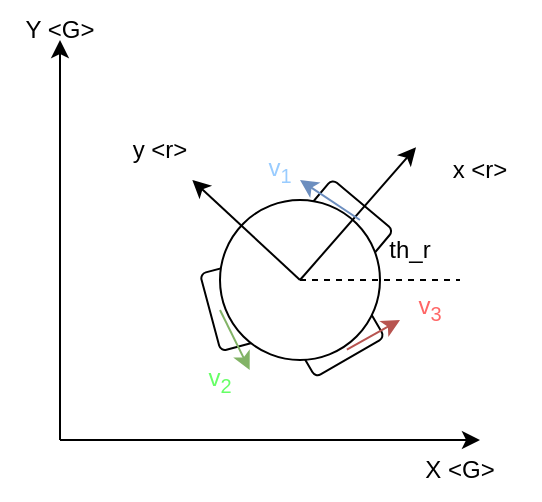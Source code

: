 <mxfile version="15.7.0" type="device"><diagram id="QLhkcal2Abc58RgI7Nam" name="Page-1"><mxGraphModel dx="390" dy="247" grid="1" gridSize="10" guides="1" tooltips="1" connect="1" arrows="1" fold="1" page="1" pageScale="1" pageWidth="850" pageHeight="1100" math="0" shadow="0"><root><mxCell id="0"/><mxCell id="1" parent="0"/><mxCell id="srvmP2q62o1sNrekgPz1-15" value="" style="rounded=1;whiteSpace=wrap;html=1;rotation=-30;" vertex="1" parent="1"><mxGeometry x="400" y="220" width="40" height="20" as="geometry"/></mxCell><mxCell id="srvmP2q62o1sNrekgPz1-14" value="" style="rounded=1;whiteSpace=wrap;html=1;rotation=75;" vertex="1" parent="1"><mxGeometry x="344.83" y="203.71" width="40" height="20" as="geometry"/></mxCell><mxCell id="srvmP2q62o1sNrekgPz1-12" value="" style="rounded=1;whiteSpace=wrap;html=1;rotation=40;" vertex="1" parent="1"><mxGeometry x="405" y="160" width="40" height="20" as="geometry"/></mxCell><mxCell id="srvmP2q62o1sNrekgPz1-1" value="" style="ellipse;whiteSpace=wrap;html=1;aspect=fixed;" vertex="1" parent="1"><mxGeometry x="360" y="160" width="80" height="80" as="geometry"/></mxCell><mxCell id="srvmP2q62o1sNrekgPz1-2" value="" style="endArrow=classic;html=1;rounded=0;" edge="1" parent="1"><mxGeometry width="50" height="50" relative="1" as="geometry"><mxPoint x="280" y="280" as="sourcePoint"/><mxPoint x="280" y="80" as="targetPoint"/></mxGeometry></mxCell><mxCell id="srvmP2q62o1sNrekgPz1-3" value="" style="endArrow=classic;html=1;rounded=0;" edge="1" parent="1"><mxGeometry width="50" height="50" relative="1" as="geometry"><mxPoint x="280" y="280" as="sourcePoint"/><mxPoint x="490" y="280" as="targetPoint"/></mxGeometry></mxCell><mxCell id="srvmP2q62o1sNrekgPz1-4" value="" style="endArrow=classic;html=1;rounded=0;entryX=-0.033;entryY=0.122;entryDx=0;entryDy=0;entryPerimeter=0;" edge="1" parent="1" target="srvmP2q62o1sNrekgPz1-9"><mxGeometry width="50" height="50" relative="1" as="geometry"><mxPoint x="400" y="200" as="sourcePoint"/><mxPoint x="470" y="140" as="targetPoint"/><Array as="points"><mxPoint x="400" y="200"/></Array></mxGeometry></mxCell><mxCell id="srvmP2q62o1sNrekgPz1-5" value="" style="endArrow=classic;html=1;rounded=0;" edge="1" parent="1" target="srvmP2q62o1sNrekgPz1-10"><mxGeometry width="50" height="50" relative="1" as="geometry"><mxPoint x="400" y="200" as="sourcePoint"/><mxPoint x="340" y="130" as="targetPoint"/></mxGeometry></mxCell><mxCell id="srvmP2q62o1sNrekgPz1-6" value="" style="endArrow=none;dashed=1;html=1;rounded=0;" edge="1" parent="1"><mxGeometry width="50" height="50" relative="1" as="geometry"><mxPoint x="400" y="200" as="sourcePoint"/><mxPoint x="480" y="200" as="targetPoint"/></mxGeometry></mxCell><mxCell id="srvmP2q62o1sNrekgPz1-7" value="X &amp;lt;G&amp;gt;" style="text;html=1;strokeColor=none;fillColor=none;align=center;verticalAlign=middle;whiteSpace=wrap;rounded=0;" vertex="1" parent="1"><mxGeometry x="450" y="280" width="60" height="30" as="geometry"/></mxCell><mxCell id="srvmP2q62o1sNrekgPz1-8" value="Y &amp;lt;G&amp;gt;" style="text;html=1;strokeColor=none;fillColor=none;align=center;verticalAlign=middle;whiteSpace=wrap;rounded=0;" vertex="1" parent="1"><mxGeometry x="250" y="60" width="60" height="30" as="geometry"/></mxCell><mxCell id="srvmP2q62o1sNrekgPz1-9" value="&lt;div&gt;x &amp;lt;r&amp;gt;&lt;/div&gt;" style="text;html=1;strokeColor=none;fillColor=none;align=center;verticalAlign=middle;whiteSpace=wrap;rounded=0;" vertex="1" parent="1"><mxGeometry x="460" y="130" width="60" height="30" as="geometry"/></mxCell><mxCell id="srvmP2q62o1sNrekgPz1-10" value="&lt;div&gt;y &amp;lt;r&amp;gt;&lt;/div&gt;" style="text;html=1;strokeColor=none;fillColor=none;align=center;verticalAlign=middle;whiteSpace=wrap;rounded=0;" vertex="1" parent="1"><mxGeometry x="300" y="120" width="60" height="30" as="geometry"/></mxCell><mxCell id="srvmP2q62o1sNrekgPz1-11" value="th_r" style="text;html=1;strokeColor=none;fillColor=none;align=center;verticalAlign=middle;whiteSpace=wrap;rounded=0;" vertex="1" parent="1"><mxGeometry x="425" y="170" width="60" height="30" as="geometry"/></mxCell><mxCell id="srvmP2q62o1sNrekgPz1-16" value="" style="endArrow=classic;html=1;rounded=0;fillColor=#dae8fc;strokeColor=#6c8ebf;" edge="1" parent="1"><mxGeometry width="50" height="50" relative="1" as="geometry"><mxPoint x="430" y="170" as="sourcePoint"/><mxPoint x="400" y="150" as="targetPoint"/></mxGeometry></mxCell><mxCell id="srvmP2q62o1sNrekgPz1-17" value="&lt;font color=&quot;#99CCFF&quot;&gt;v&lt;sub&gt;1&lt;/sub&gt;&lt;/font&gt;" style="text;html=1;strokeColor=none;fillColor=none;align=center;verticalAlign=middle;whiteSpace=wrap;rounded=0;" vertex="1" parent="1"><mxGeometry x="375" y="135" width="30" height="20" as="geometry"/></mxCell><mxCell id="srvmP2q62o1sNrekgPz1-18" value="&lt;font color=&quot;#66FF66&quot;&gt;v&lt;sub&gt;2&lt;/sub&gt;&lt;/font&gt;" style="text;html=1;strokeColor=none;fillColor=none;align=center;verticalAlign=middle;whiteSpace=wrap;rounded=0;" vertex="1" parent="1"><mxGeometry x="344.83" y="240" width="30" height="20" as="geometry"/></mxCell><mxCell id="srvmP2q62o1sNrekgPz1-19" value="&lt;font color=&quot;#FF6666&quot;&gt;v&lt;sub&gt;3&lt;/sub&gt;&lt;/font&gt;" style="text;html=1;strokeColor=none;fillColor=none;align=center;verticalAlign=middle;whiteSpace=wrap;rounded=0;" vertex="1" parent="1"><mxGeometry x="450" y="203.71" width="30" height="20" as="geometry"/></mxCell><mxCell id="srvmP2q62o1sNrekgPz1-20" value="" style="endArrow=classic;html=1;rounded=0;fillColor=#f8cecc;strokeColor=#b85450;exitX=0.793;exitY=0.935;exitDx=0;exitDy=0;exitPerimeter=0;" edge="1" parent="1" source="srvmP2q62o1sNrekgPz1-1"><mxGeometry width="50" height="50" relative="1" as="geometry"><mxPoint x="415" y="240" as="sourcePoint"/><mxPoint x="450" y="220" as="targetPoint"/></mxGeometry></mxCell><mxCell id="srvmP2q62o1sNrekgPz1-22" value="" style="endArrow=classic;html=1;rounded=0;fillColor=#d5e8d4;strokeColor=#82b366;entryX=1;entryY=0.25;entryDx=0;entryDy=0;" edge="1" parent="1" target="srvmP2q62o1sNrekgPz1-18"><mxGeometry width="50" height="50" relative="1" as="geometry"><mxPoint x="360" y="215" as="sourcePoint"/><mxPoint x="359.67" y="245" as="targetPoint"/></mxGeometry></mxCell></root></mxGraphModel></diagram></mxfile>